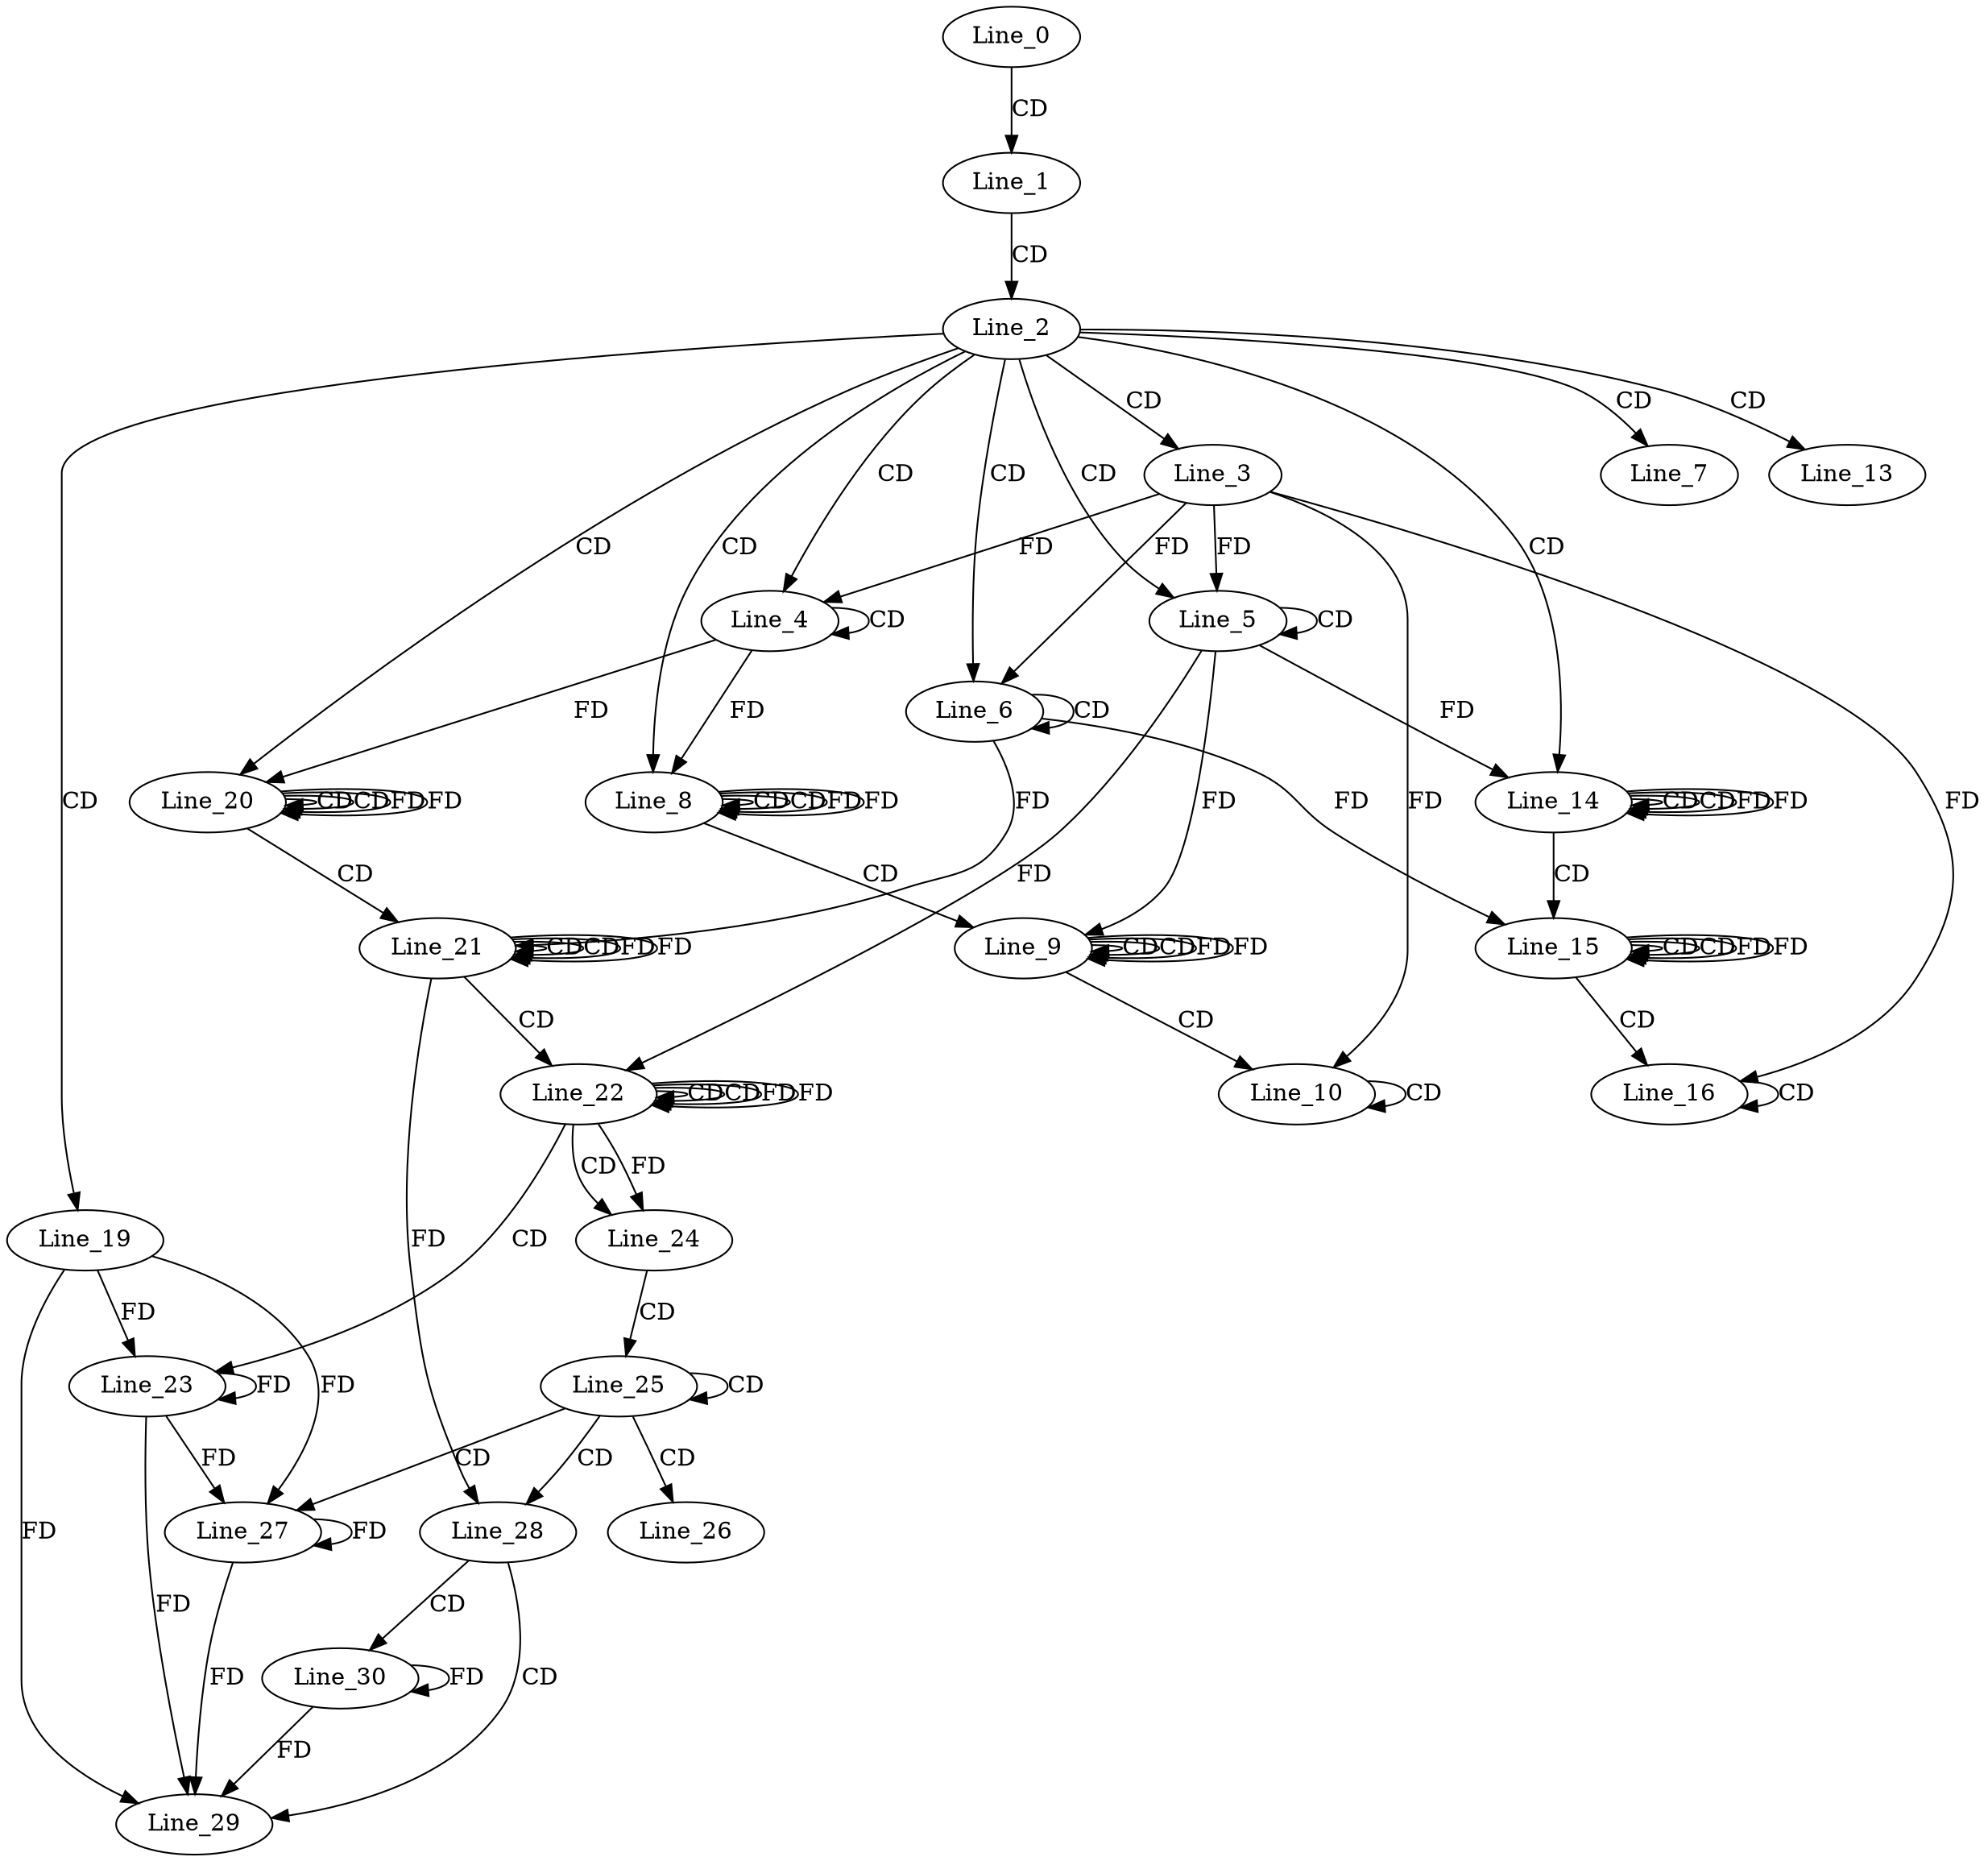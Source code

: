 digraph G {
  Line_0;
  Line_1;
  Line_2;
  Line_3;
  Line_4;
  Line_4;
  Line_5;
  Line_5;
  Line_6;
  Line_6;
  Line_7;
  Line_8;
  Line_8;
  Line_8;
  Line_9;
  Line_9;
  Line_9;
  Line_10;
  Line_10;
  Line_13;
  Line_14;
  Line_14;
  Line_14;
  Line_15;
  Line_15;
  Line_15;
  Line_16;
  Line_16;
  Line_19;
  Line_20;
  Line_20;
  Line_20;
  Line_21;
  Line_21;
  Line_21;
  Line_22;
  Line_22;
  Line_22;
  Line_23;
  Line_24;
  Line_25;
  Line_25;
  Line_26;
  Line_27;
  Line_28;
  Line_29;
  Line_30;
  Line_0 -> Line_1 [ label="CD" ];
  Line_1 -> Line_2 [ label="CD" ];
  Line_2 -> Line_3 [ label="CD" ];
  Line_2 -> Line_4 [ label="CD" ];
  Line_4 -> Line_4 [ label="CD" ];
  Line_3 -> Line_4 [ label="FD" ];
  Line_2 -> Line_5 [ label="CD" ];
  Line_5 -> Line_5 [ label="CD" ];
  Line_3 -> Line_5 [ label="FD" ];
  Line_2 -> Line_6 [ label="CD" ];
  Line_6 -> Line_6 [ label="CD" ];
  Line_3 -> Line_6 [ label="FD" ];
  Line_2 -> Line_7 [ label="CD" ];
  Line_2 -> Line_8 [ label="CD" ];
  Line_8 -> Line_8 [ label="CD" ];
  Line_4 -> Line_8 [ label="FD" ];
  Line_8 -> Line_8 [ label="CD" ];
  Line_8 -> Line_8 [ label="FD" ];
  Line_8 -> Line_9 [ label="CD" ];
  Line_9 -> Line_9 [ label="CD" ];
  Line_5 -> Line_9 [ label="FD" ];
  Line_9 -> Line_9 [ label="CD" ];
  Line_9 -> Line_9 [ label="FD" ];
  Line_9 -> Line_10 [ label="CD" ];
  Line_10 -> Line_10 [ label="CD" ];
  Line_3 -> Line_10 [ label="FD" ];
  Line_2 -> Line_13 [ label="CD" ];
  Line_2 -> Line_14 [ label="CD" ];
  Line_14 -> Line_14 [ label="CD" ];
  Line_5 -> Line_14 [ label="FD" ];
  Line_14 -> Line_14 [ label="CD" ];
  Line_14 -> Line_14 [ label="FD" ];
  Line_14 -> Line_15 [ label="CD" ];
  Line_15 -> Line_15 [ label="CD" ];
  Line_6 -> Line_15 [ label="FD" ];
  Line_15 -> Line_15 [ label="CD" ];
  Line_15 -> Line_15 [ label="FD" ];
  Line_15 -> Line_16 [ label="CD" ];
  Line_16 -> Line_16 [ label="CD" ];
  Line_3 -> Line_16 [ label="FD" ];
  Line_2 -> Line_19 [ label="CD" ];
  Line_2 -> Line_20 [ label="CD" ];
  Line_20 -> Line_20 [ label="CD" ];
  Line_4 -> Line_20 [ label="FD" ];
  Line_20 -> Line_20 [ label="CD" ];
  Line_20 -> Line_20 [ label="FD" ];
  Line_20 -> Line_21 [ label="CD" ];
  Line_21 -> Line_21 [ label="CD" ];
  Line_6 -> Line_21 [ label="FD" ];
  Line_21 -> Line_21 [ label="CD" ];
  Line_21 -> Line_21 [ label="FD" ];
  Line_21 -> Line_22 [ label="CD" ];
  Line_22 -> Line_22 [ label="CD" ];
  Line_5 -> Line_22 [ label="FD" ];
  Line_22 -> Line_22 [ label="CD" ];
  Line_22 -> Line_22 [ label="FD" ];
  Line_22 -> Line_23 [ label="CD" ];
  Line_23 -> Line_23 [ label="FD" ];
  Line_19 -> Line_23 [ label="FD" ];
  Line_22 -> Line_24 [ label="CD" ];
  Line_22 -> Line_24 [ label="FD" ];
  Line_24 -> Line_25 [ label="CD" ];
  Line_25 -> Line_25 [ label="CD" ];
  Line_25 -> Line_26 [ label="CD" ];
  Line_25 -> Line_27 [ label="CD" ];
  Line_23 -> Line_27 [ label="FD" ];
  Line_27 -> Line_27 [ label="FD" ];
  Line_19 -> Line_27 [ label="FD" ];
  Line_25 -> Line_28 [ label="CD" ];
  Line_21 -> Line_28 [ label="FD" ];
  Line_28 -> Line_29 [ label="CD" ];
  Line_23 -> Line_29 [ label="FD" ];
  Line_27 -> Line_29 [ label="FD" ];
  Line_19 -> Line_29 [ label="FD" ];
  Line_28 -> Line_30 [ label="CD" ];
  Line_30 -> Line_30 [ label="FD" ];
  Line_8 -> Line_8 [ label="FD" ];
  Line_9 -> Line_9 [ label="FD" ];
  Line_14 -> Line_14 [ label="FD" ];
  Line_15 -> Line_15 [ label="FD" ];
  Line_20 -> Line_20 [ label="FD" ];
  Line_21 -> Line_21 [ label="FD" ];
  Line_22 -> Line_22 [ label="FD" ];
  Line_30 -> Line_29 [ label="FD" ];
}
